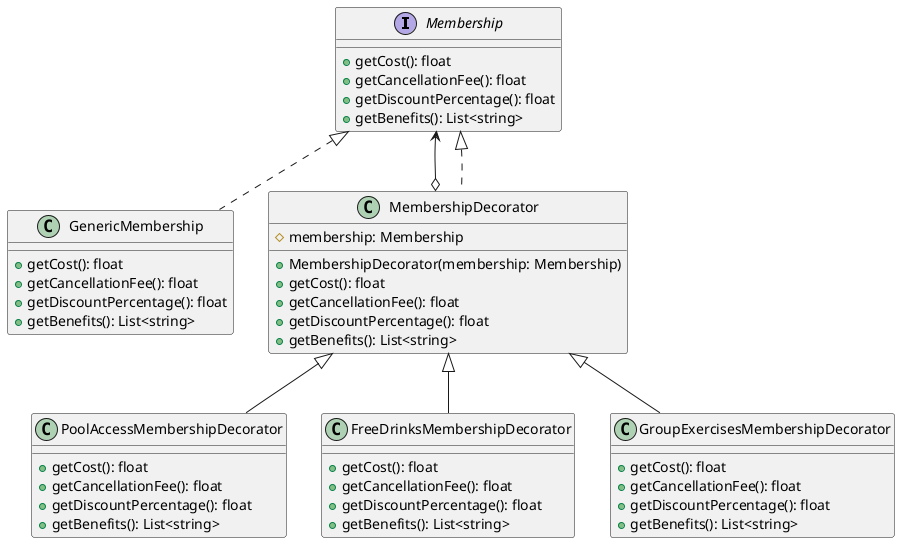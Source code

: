 @startuml decorator

interface Membership {
    + getCost(): float
    + getCancellationFee(): float
    + getDiscountPercentage(): float
    + getBenefits(): List<string>
}

class GenericMembership {
    + getCost(): float
    + getCancellationFee(): float
    + getDiscountPercentage(): float
    + getBenefits(): List<string>
}

class MembershipDecorator {
    # membership: Membership
    + MembershipDecorator(membership: Membership)
    + getCost(): float
    + getCancellationFee(): float
    + getDiscountPercentage(): float
    + getBenefits(): List<string>
}

class PoolAccessMembershipDecorator {
    + getCost(): float
    + getCancellationFee(): float
    + getDiscountPercentage(): float
    + getBenefits(): List<string>
}

class FreeDrinksMembershipDecorator {
    + getCost(): float
    + getCancellationFee(): float
    + getDiscountPercentage(): float
    + getBenefits(): List<string>
}

class GroupExercisesMembershipDecorator {
    + getCost(): float
    + getCancellationFee(): float
    + getDiscountPercentage(): float
    + getBenefits(): List<string>
}

Membership <--o MembershipDecorator
Membership <|.. MembershipDecorator
MembershipDecorator <|-- PoolAccessMembershipDecorator
MembershipDecorator <|-- FreeDrinksMembershipDecorator
MembershipDecorator <|-- GroupExercisesMembershipDecorator
Membership <|.. GenericMembership

@enduml
